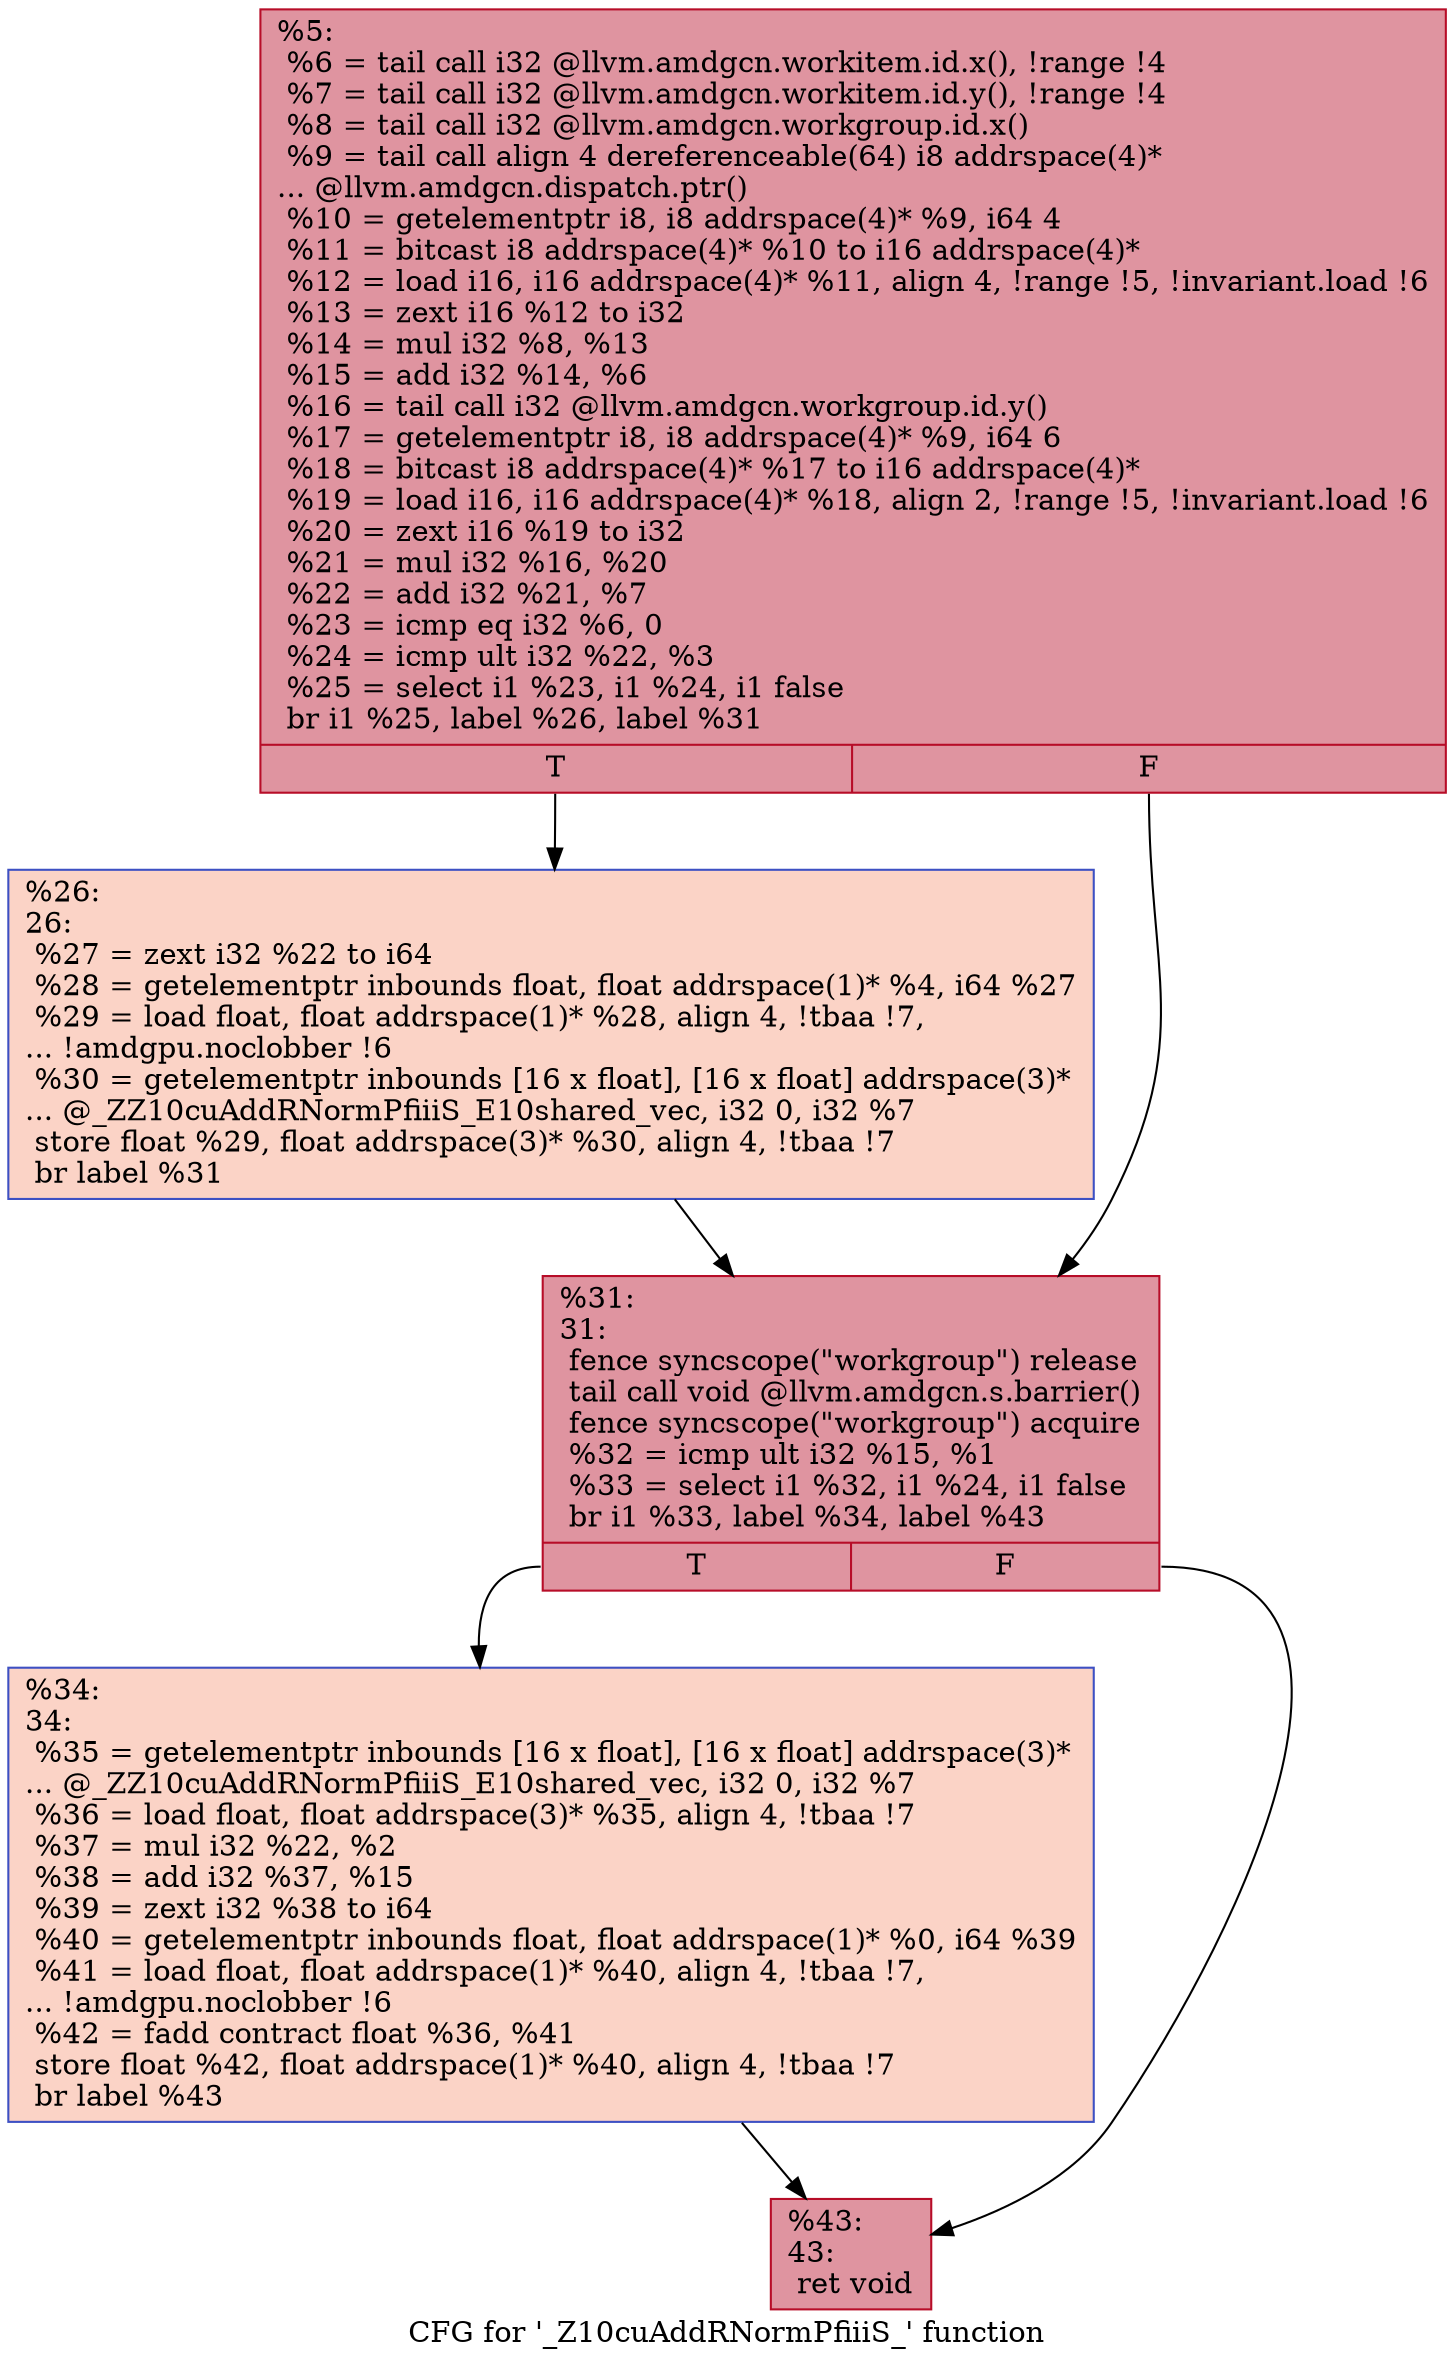 digraph "CFG for '_Z10cuAddRNormPfiiiS_' function" {
	label="CFG for '_Z10cuAddRNormPfiiiS_' function";

	Node0x54be320 [shape=record,color="#b70d28ff", style=filled, fillcolor="#b70d2870",label="{%5:\l  %6 = tail call i32 @llvm.amdgcn.workitem.id.x(), !range !4\l  %7 = tail call i32 @llvm.amdgcn.workitem.id.y(), !range !4\l  %8 = tail call i32 @llvm.amdgcn.workgroup.id.x()\l  %9 = tail call align 4 dereferenceable(64) i8 addrspace(4)*\l... @llvm.amdgcn.dispatch.ptr()\l  %10 = getelementptr i8, i8 addrspace(4)* %9, i64 4\l  %11 = bitcast i8 addrspace(4)* %10 to i16 addrspace(4)*\l  %12 = load i16, i16 addrspace(4)* %11, align 4, !range !5, !invariant.load !6\l  %13 = zext i16 %12 to i32\l  %14 = mul i32 %8, %13\l  %15 = add i32 %14, %6\l  %16 = tail call i32 @llvm.amdgcn.workgroup.id.y()\l  %17 = getelementptr i8, i8 addrspace(4)* %9, i64 6\l  %18 = bitcast i8 addrspace(4)* %17 to i16 addrspace(4)*\l  %19 = load i16, i16 addrspace(4)* %18, align 2, !range !5, !invariant.load !6\l  %20 = zext i16 %19 to i32\l  %21 = mul i32 %16, %20\l  %22 = add i32 %21, %7\l  %23 = icmp eq i32 %6, 0\l  %24 = icmp ult i32 %22, %3\l  %25 = select i1 %23, i1 %24, i1 false\l  br i1 %25, label %26, label %31\l|{<s0>T|<s1>F}}"];
	Node0x54be320:s0 -> Node0x54c1db0;
	Node0x54be320:s1 -> Node0x54c1e40;
	Node0x54c1db0 [shape=record,color="#3d50c3ff", style=filled, fillcolor="#f59c7d70",label="{%26:\l26:                                               \l  %27 = zext i32 %22 to i64\l  %28 = getelementptr inbounds float, float addrspace(1)* %4, i64 %27\l  %29 = load float, float addrspace(1)* %28, align 4, !tbaa !7,\l... !amdgpu.noclobber !6\l  %30 = getelementptr inbounds [16 x float], [16 x float] addrspace(3)*\l... @_ZZ10cuAddRNormPfiiiS_E10shared_vec, i32 0, i32 %7\l  store float %29, float addrspace(3)* %30, align 4, !tbaa !7\l  br label %31\l}"];
	Node0x54c1db0 -> Node0x54c1e40;
	Node0x54c1e40 [shape=record,color="#b70d28ff", style=filled, fillcolor="#b70d2870",label="{%31:\l31:                                               \l  fence syncscope(\"workgroup\") release\l  tail call void @llvm.amdgcn.s.barrier()\l  fence syncscope(\"workgroup\") acquire\l  %32 = icmp ult i32 %15, %1\l  %33 = select i1 %32, i1 %24, i1 false\l  br i1 %33, label %34, label %43\l|{<s0>T|<s1>F}}"];
	Node0x54c1e40:s0 -> Node0x54c0bf0;
	Node0x54c1e40:s1 -> Node0x54c3020;
	Node0x54c0bf0 [shape=record,color="#3d50c3ff", style=filled, fillcolor="#f59c7d70",label="{%34:\l34:                                               \l  %35 = getelementptr inbounds [16 x float], [16 x float] addrspace(3)*\l... @_ZZ10cuAddRNormPfiiiS_E10shared_vec, i32 0, i32 %7\l  %36 = load float, float addrspace(3)* %35, align 4, !tbaa !7\l  %37 = mul i32 %22, %2\l  %38 = add i32 %37, %15\l  %39 = zext i32 %38 to i64\l  %40 = getelementptr inbounds float, float addrspace(1)* %0, i64 %39\l  %41 = load float, float addrspace(1)* %40, align 4, !tbaa !7,\l... !amdgpu.noclobber !6\l  %42 = fadd contract float %36, %41\l  store float %42, float addrspace(1)* %40, align 4, !tbaa !7\l  br label %43\l}"];
	Node0x54c0bf0 -> Node0x54c3020;
	Node0x54c3020 [shape=record,color="#b70d28ff", style=filled, fillcolor="#b70d2870",label="{%43:\l43:                                               \l  ret void\l}"];
}
